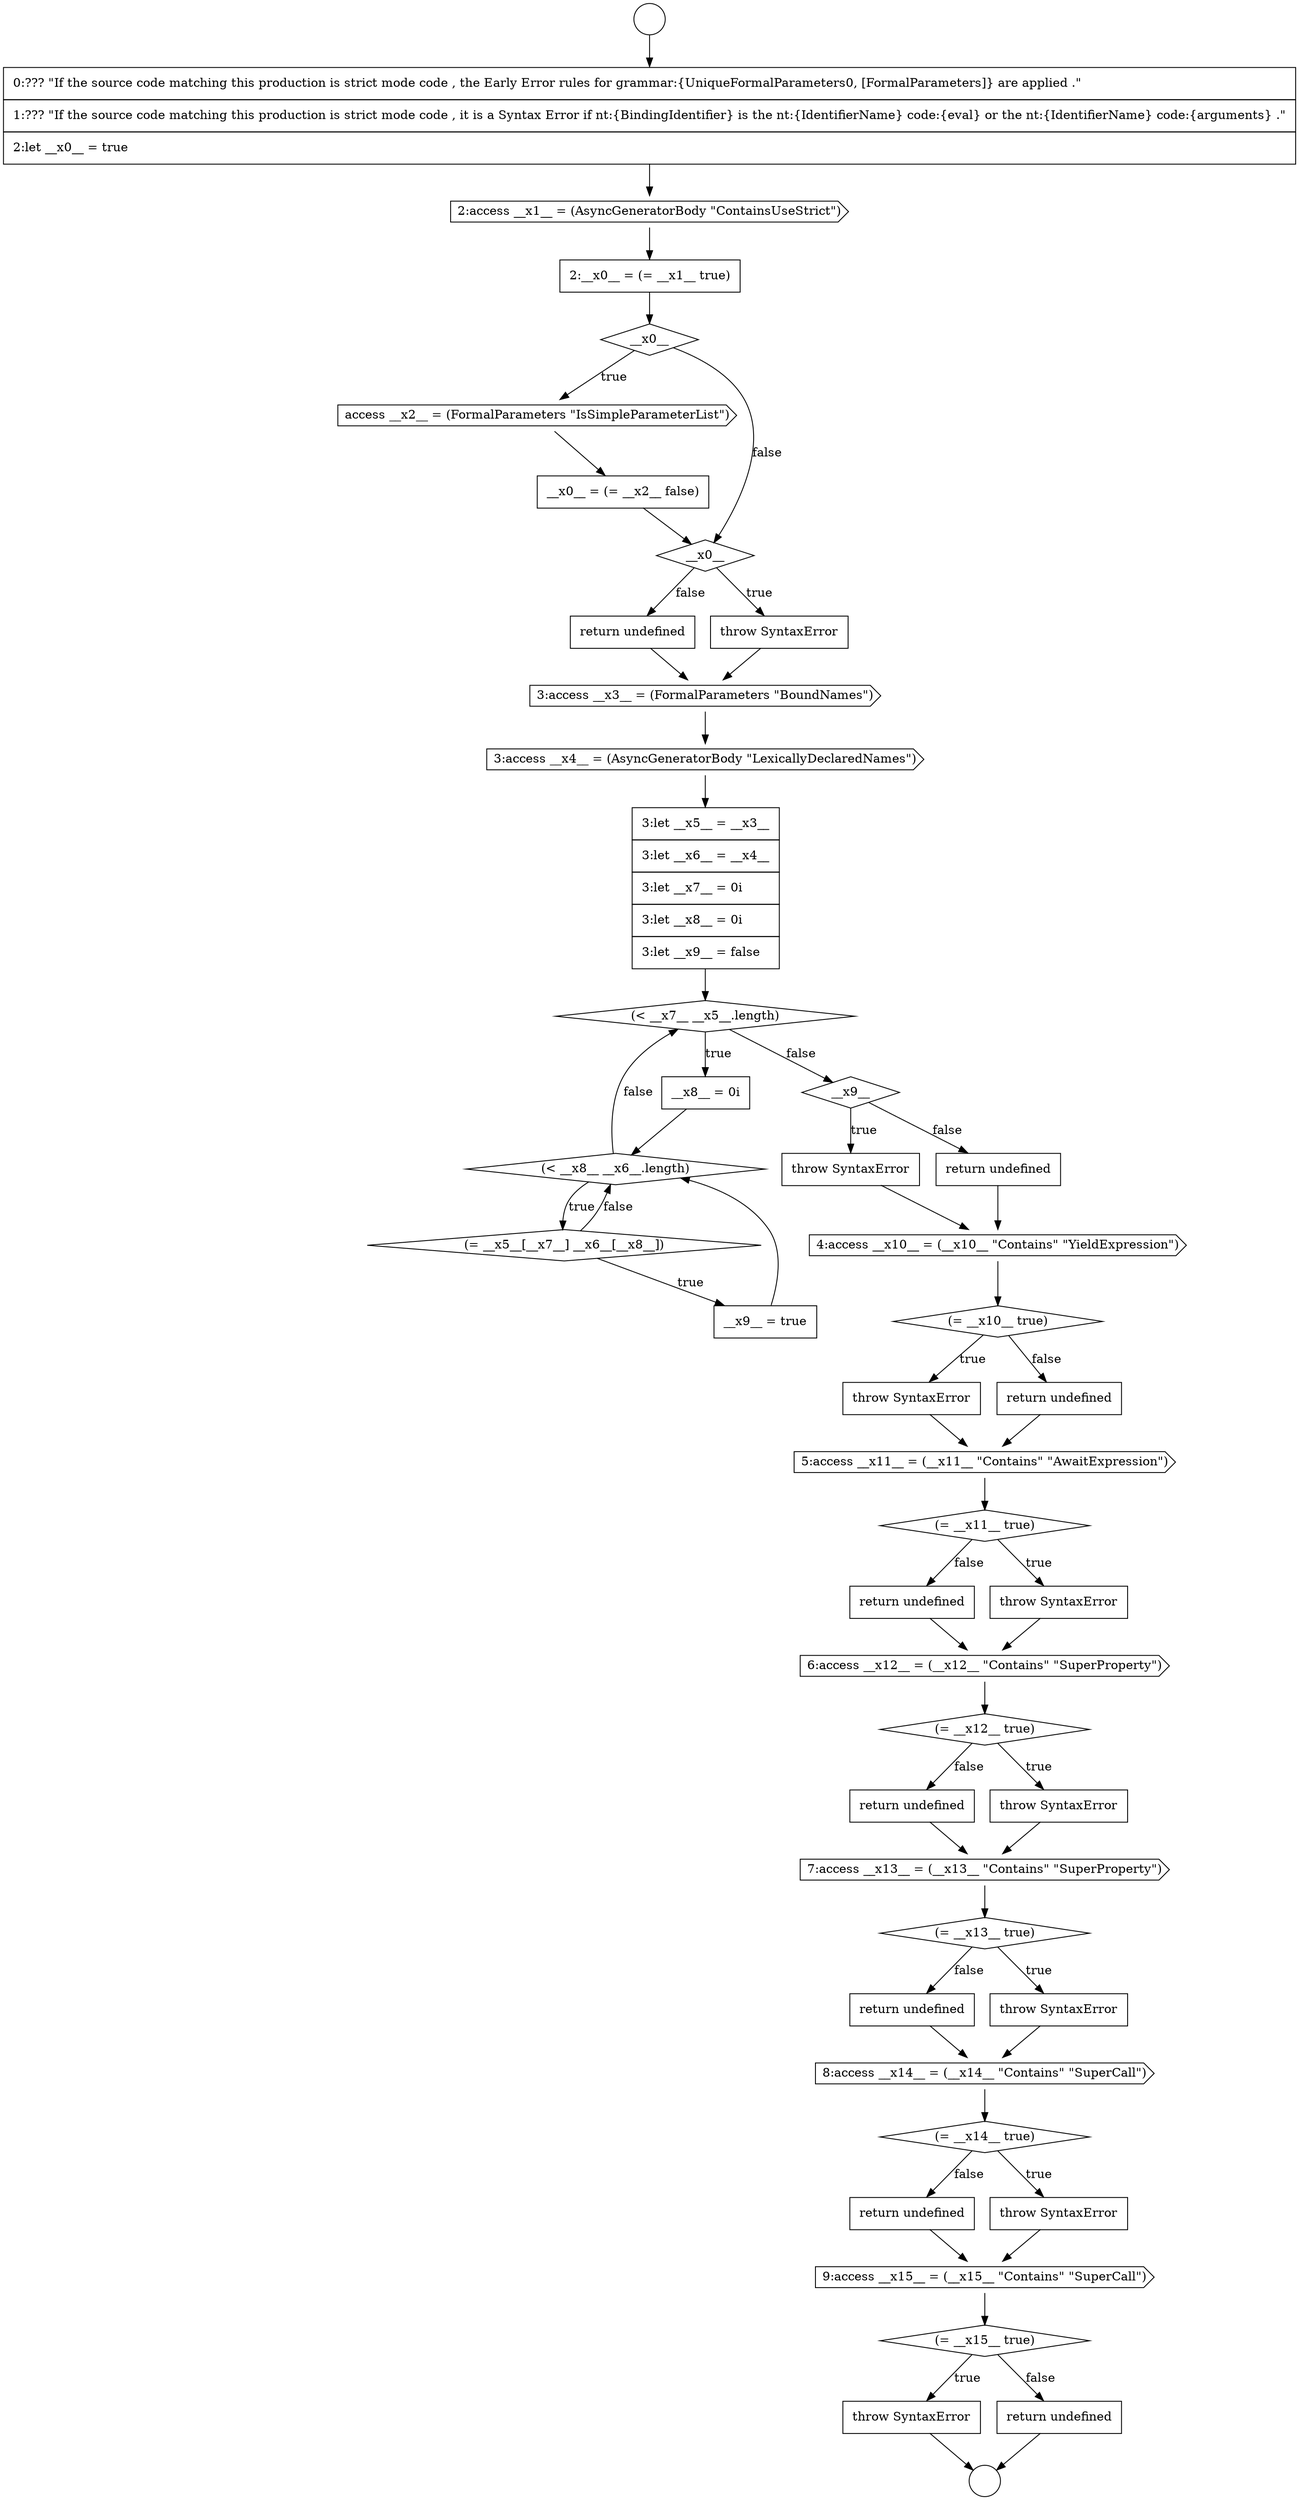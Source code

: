 digraph {
  node18985 [shape=none, margin=0, label=<<font color="black">
    <table border="0" cellborder="1" cellspacing="0" cellpadding="10">
      <tr><td align="left">0:??? &quot;If the source code matching this production is strict mode code , the Early Error rules for grammar:{UniqueFormalParameters0, [FormalParameters]} are applied .&quot;</td></tr>
      <tr><td align="left">1:??? &quot;If the source code matching this production is strict mode code , it is a Syntax Error if nt:{BindingIdentifier} is the nt:{IdentifierName} code:{eval} or the nt:{IdentifierName} code:{arguments} .&quot;</td></tr>
      <tr><td align="left">2:let __x0__ = true</td></tr>
    </table>
  </font>> color="black" fillcolor="white" style=filled]
  node18995 [shape=cds, label=<<font color="black">3:access __x4__ = (AsyncGeneratorBody &quot;LexicallyDeclaredNames&quot;)</font>> color="black" fillcolor="white" style=filled]
  node19024 [shape=none, margin=0, label=<<font color="black">
    <table border="0" cellborder="1" cellspacing="0" cellpadding="10">
      <tr><td align="left">return undefined</td></tr>
    </table>
  </font>> color="black" fillcolor="white" style=filled]
  node18988 [shape=diamond, label=<<font color="black">__x0__</font>> color="black" fillcolor="white" style=filled]
  node19020 [shape=none, margin=0, label=<<font color="black">
    <table border="0" cellborder="1" cellspacing="0" cellpadding="10">
      <tr><td align="left">return undefined</td></tr>
    </table>
  </font>> color="black" fillcolor="white" style=filled]
  node18999 [shape=diamond, label=<<font color="black">(&lt; __x8__ __x6__.length)</font>> color="black" fillcolor="white" style=filled]
  node18989 [shape=cds, label=<<font color="black">access __x2__ = (FormalParameters &quot;IsSimpleParameterList&quot;)</font>> color="black" fillcolor="white" style=filled]
  node18998 [shape=none, margin=0, label=<<font color="black">
    <table border="0" cellborder="1" cellspacing="0" cellpadding="10">
      <tr><td align="left">__x8__ = 0i</td></tr>
    </table>
  </font>> color="black" fillcolor="white" style=filled]
  node18993 [shape=none, margin=0, label=<<font color="black">
    <table border="0" cellborder="1" cellspacing="0" cellpadding="10">
      <tr><td align="left">return undefined</td></tr>
    </table>
  </font>> color="black" fillcolor="white" style=filled]
  node19022 [shape=diamond, label=<<font color="black">(= __x14__ true)</font>> color="black" fillcolor="white" style=filled]
  node19001 [shape=none, margin=0, label=<<font color="black">
    <table border="0" cellborder="1" cellspacing="0" cellpadding="10">
      <tr><td align="left">__x9__ = true</td></tr>
    </table>
  </font>> color="black" fillcolor="white" style=filled]
  node18987 [shape=none, margin=0, label=<<font color="black">
    <table border="0" cellborder="1" cellspacing="0" cellpadding="10">
      <tr><td align="left">2:__x0__ = (= __x1__ true)</td></tr>
    </table>
  </font>> color="black" fillcolor="white" style=filled]
  node18983 [shape=circle label=" " color="black" fillcolor="white" style=filled]
  node19005 [shape=cds, label=<<font color="black">4:access __x10__ = (__x10__ &quot;Contains&quot; &quot;YieldExpression&quot;)</font>> color="black" fillcolor="white" style=filled]
  node19027 [shape=none, margin=0, label=<<font color="black">
    <table border="0" cellborder="1" cellspacing="0" cellpadding="10">
      <tr><td align="left">throw SyntaxError</td></tr>
    </table>
  </font>> color="black" fillcolor="white" style=filled]
  node19012 [shape=none, margin=0, label=<<font color="black">
    <table border="0" cellborder="1" cellspacing="0" cellpadding="10">
      <tr><td align="left">return undefined</td></tr>
    </table>
  </font>> color="black" fillcolor="white" style=filled]
  node18992 [shape=none, margin=0, label=<<font color="black">
    <table border="0" cellborder="1" cellspacing="0" cellpadding="10">
      <tr><td align="left">throw SyntaxError</td></tr>
    </table>
  </font>> color="black" fillcolor="white" style=filled]
  node19016 [shape=none, margin=0, label=<<font color="black">
    <table border="0" cellborder="1" cellspacing="0" cellpadding="10">
      <tr><td align="left">return undefined</td></tr>
    </table>
  </font>> color="black" fillcolor="white" style=filled]
  node18984 [shape=circle label=" " color="black" fillcolor="white" style=filled]
  node19026 [shape=diamond, label=<<font color="black">(= __x15__ true)</font>> color="black" fillcolor="white" style=filled]
  node19006 [shape=diamond, label=<<font color="black">(= __x10__ true)</font>> color="black" fillcolor="white" style=filled]
  node19021 [shape=cds, label=<<font color="black">8:access __x14__ = (__x14__ &quot;Contains&quot; &quot;SuperCall&quot;)</font>> color="black" fillcolor="white" style=filled]
  node19011 [shape=none, margin=0, label=<<font color="black">
    <table border="0" cellborder="1" cellspacing="0" cellpadding="10">
      <tr><td align="left">throw SyntaxError</td></tr>
    </table>
  </font>> color="black" fillcolor="white" style=filled]
  node18994 [shape=cds, label=<<font color="black">3:access __x3__ = (FormalParameters &quot;BoundNames&quot;)</font>> color="black" fillcolor="white" style=filled]
  node19002 [shape=diamond, label=<<font color="black">__x9__</font>> color="black" fillcolor="white" style=filled]
  node19017 [shape=cds, label=<<font color="black">7:access __x13__ = (__x13__ &quot;Contains&quot; &quot;SuperProperty&quot;)</font>> color="black" fillcolor="white" style=filled]
  node19010 [shape=diamond, label=<<font color="black">(= __x11__ true)</font>> color="black" fillcolor="white" style=filled]
  node18990 [shape=none, margin=0, label=<<font color="black">
    <table border="0" cellborder="1" cellspacing="0" cellpadding="10">
      <tr><td align="left">__x0__ = (= __x2__ false)</td></tr>
    </table>
  </font>> color="black" fillcolor="white" style=filled]
  node19015 [shape=none, margin=0, label=<<font color="black">
    <table border="0" cellborder="1" cellspacing="0" cellpadding="10">
      <tr><td align="left">throw SyntaxError</td></tr>
    </table>
  </font>> color="black" fillcolor="white" style=filled]
  node19000 [shape=diamond, label=<<font color="black">(= __x5__[__x7__] __x6__[__x8__])</font>> color="black" fillcolor="white" style=filled]
  node19007 [shape=none, margin=0, label=<<font color="black">
    <table border="0" cellborder="1" cellspacing="0" cellpadding="10">
      <tr><td align="left">throw SyntaxError</td></tr>
    </table>
  </font>> color="black" fillcolor="white" style=filled]
  node19025 [shape=cds, label=<<font color="black">9:access __x15__ = (__x15__ &quot;Contains&quot; &quot;SuperCall&quot;)</font>> color="black" fillcolor="white" style=filled]
  node19003 [shape=none, margin=0, label=<<font color="black">
    <table border="0" cellborder="1" cellspacing="0" cellpadding="10">
      <tr><td align="left">throw SyntaxError</td></tr>
    </table>
  </font>> color="black" fillcolor="white" style=filled]
  node19018 [shape=diamond, label=<<font color="black">(= __x13__ true)</font>> color="black" fillcolor="white" style=filled]
  node18997 [shape=diamond, label=<<font color="black">(&lt; __x7__ __x5__.length)</font>> color="black" fillcolor="white" style=filled]
  node18986 [shape=cds, label=<<font color="black">2:access __x1__ = (AsyncGeneratorBody &quot;ContainsUseStrict&quot;)</font>> color="black" fillcolor="white" style=filled]
  node19028 [shape=none, margin=0, label=<<font color="black">
    <table border="0" cellborder="1" cellspacing="0" cellpadding="10">
      <tr><td align="left">return undefined</td></tr>
    </table>
  </font>> color="black" fillcolor="white" style=filled]
  node19009 [shape=cds, label=<<font color="black">5:access __x11__ = (__x11__ &quot;Contains&quot; &quot;AwaitExpression&quot;)</font>> color="black" fillcolor="white" style=filled]
  node18996 [shape=none, margin=0, label=<<font color="black">
    <table border="0" cellborder="1" cellspacing="0" cellpadding="10">
      <tr><td align="left">3:let __x5__ = __x3__</td></tr>
      <tr><td align="left">3:let __x6__ = __x4__</td></tr>
      <tr><td align="left">3:let __x7__ = 0i</td></tr>
      <tr><td align="left">3:let __x8__ = 0i</td></tr>
      <tr><td align="left">3:let __x9__ = false</td></tr>
    </table>
  </font>> color="black" fillcolor="white" style=filled]
  node19023 [shape=none, margin=0, label=<<font color="black">
    <table border="0" cellborder="1" cellspacing="0" cellpadding="10">
      <tr><td align="left">throw SyntaxError</td></tr>
    </table>
  </font>> color="black" fillcolor="white" style=filled]
  node19014 [shape=diamond, label=<<font color="black">(= __x12__ true)</font>> color="black" fillcolor="white" style=filled]
  node18991 [shape=diamond, label=<<font color="black">__x0__</font>> color="black" fillcolor="white" style=filled]
  node19008 [shape=none, margin=0, label=<<font color="black">
    <table border="0" cellborder="1" cellspacing="0" cellpadding="10">
      <tr><td align="left">return undefined</td></tr>
    </table>
  </font>> color="black" fillcolor="white" style=filled]
  node19013 [shape=cds, label=<<font color="black">6:access __x12__ = (__x12__ &quot;Contains&quot; &quot;SuperProperty&quot;)</font>> color="black" fillcolor="white" style=filled]
  node19004 [shape=none, margin=0, label=<<font color="black">
    <table border="0" cellborder="1" cellspacing="0" cellpadding="10">
      <tr><td align="left">return undefined</td></tr>
    </table>
  </font>> color="black" fillcolor="white" style=filled]
  node19019 [shape=none, margin=0, label=<<font color="black">
    <table border="0" cellborder="1" cellspacing="0" cellpadding="10">
      <tr><td align="left">throw SyntaxError</td></tr>
    </table>
  </font>> color="black" fillcolor="white" style=filled]
  node19004 -> node19005 [ color="black"]
  node18985 -> node18986 [ color="black"]
  node19014 -> node19015 [label=<<font color="black">true</font>> color="black"]
  node19014 -> node19016 [label=<<font color="black">false</font>> color="black"]
  node18999 -> node19000 [label=<<font color="black">true</font>> color="black"]
  node18999 -> node18997 [label=<<font color="black">false</font>> color="black"]
  node18997 -> node18998 [label=<<font color="black">true</font>> color="black"]
  node18997 -> node19002 [label=<<font color="black">false</font>> color="black"]
  node19010 -> node19011 [label=<<font color="black">true</font>> color="black"]
  node19010 -> node19012 [label=<<font color="black">false</font>> color="black"]
  node19028 -> node18984 [ color="black"]
  node19019 -> node19021 [ color="black"]
  node19006 -> node19007 [label=<<font color="black">true</font>> color="black"]
  node19006 -> node19008 [label=<<font color="black">false</font>> color="black"]
  node19012 -> node19013 [ color="black"]
  node19020 -> node19021 [ color="black"]
  node19015 -> node19017 [ color="black"]
  node18996 -> node18997 [ color="black"]
  node18995 -> node18996 [ color="black"]
  node19009 -> node19010 [ color="black"]
  node18987 -> node18988 [ color="black"]
  node19021 -> node19022 [ color="black"]
  node19022 -> node19023 [label=<<font color="black">true</font>> color="black"]
  node19022 -> node19024 [label=<<font color="black">false</font>> color="black"]
  node19023 -> node19025 [ color="black"]
  node19025 -> node19026 [ color="black"]
  node18992 -> node18994 [ color="black"]
  node19001 -> node18999 [ color="black"]
  node19013 -> node19014 [ color="black"]
  node18991 -> node18992 [label=<<font color="black">true</font>> color="black"]
  node18991 -> node18993 [label=<<font color="black">false</font>> color="black"]
  node19017 -> node19018 [ color="black"]
  node19018 -> node19019 [label=<<font color="black">true</font>> color="black"]
  node19018 -> node19020 [label=<<font color="black">false</font>> color="black"]
  node19000 -> node19001 [label=<<font color="black">true</font>> color="black"]
  node19000 -> node18999 [label=<<font color="black">false</font>> color="black"]
  node19016 -> node19017 [ color="black"]
  node19026 -> node19027 [label=<<font color="black">true</font>> color="black"]
  node19026 -> node19028 [label=<<font color="black">false</font>> color="black"]
  node19024 -> node19025 [ color="black"]
  node18989 -> node18990 [ color="black"]
  node19002 -> node19003 [label=<<font color="black">true</font>> color="black"]
  node19002 -> node19004 [label=<<font color="black">false</font>> color="black"]
  node19008 -> node19009 [ color="black"]
  node18994 -> node18995 [ color="black"]
  node19005 -> node19006 [ color="black"]
  node18986 -> node18987 [ color="black"]
  node18990 -> node18991 [ color="black"]
  node18983 -> node18985 [ color="black"]
  node18998 -> node18999 [ color="black"]
  node19027 -> node18984 [ color="black"]
  node18993 -> node18994 [ color="black"]
  node19003 -> node19005 [ color="black"]
  node19007 -> node19009 [ color="black"]
  node18988 -> node18989 [label=<<font color="black">true</font>> color="black"]
  node18988 -> node18991 [label=<<font color="black">false</font>> color="black"]
  node19011 -> node19013 [ color="black"]
}
